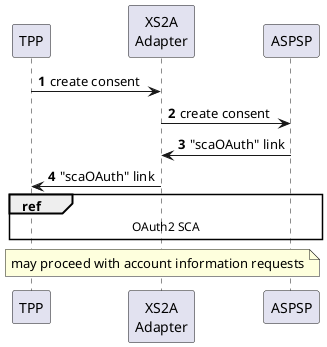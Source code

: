 @startuml

participant tpp as "TPP"
participant adapter as "XS2A\nAdapter"
participant bank as "ASPSP"

autonumber

tpp->adapter: create consent
adapter->bank: create consent
adapter<-bank: "scaOAuth" link
tpp<-adapter: "scaOAuth" link
ref over tpp, adapter, bank: OAuth2 SCA

note over tpp, bank
 may proceed with account information requests
end note
@enduml
